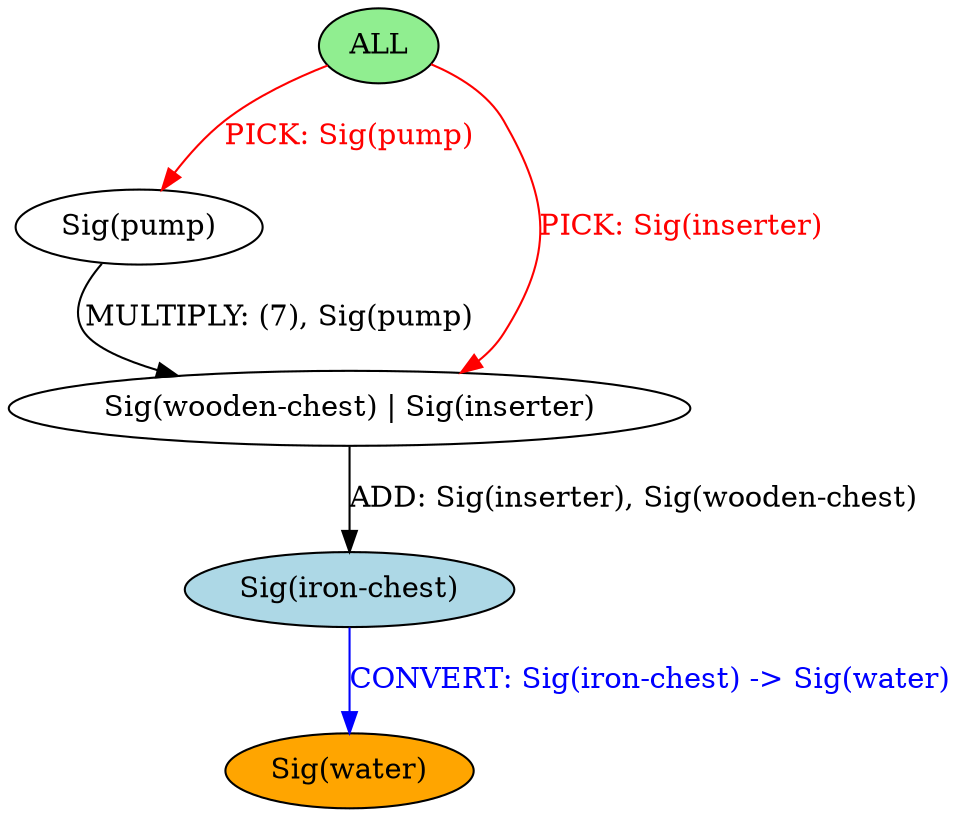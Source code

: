 strict digraph {
	nodesep=1
	4	[style=filled fillcolor=white label="Sig(pump)"]
	6	[style=filled fillcolor=white label="Sig(wooden-chest) | Sig(inserter)"]
	0	[style=filled fillcolor=lightgreen label="ALL"]
	9	[style=filled fillcolor=orange label="Sig(water)"]
	8	[style=filled fillcolor=lightblue label="Sig(iron-chest)"]
	4 -> 6	[label="MULTIPLY: (7), Sig(pump)" color=black fontcolor=black]
	6 -> 8	[label="ADD: Sig(inserter), Sig(wooden-chest)" color=black fontcolor=black]
	0 -> 6	[label="PICK: Sig(inserter)" color=red fontcolor=red]
	0 -> 4	[label="PICK: Sig(pump)" color=red fontcolor=red]
	8 -> 9	[label="CONVERT: Sig(iron-chest) -> Sig(water)" color=blue fontcolor=blue]
}

